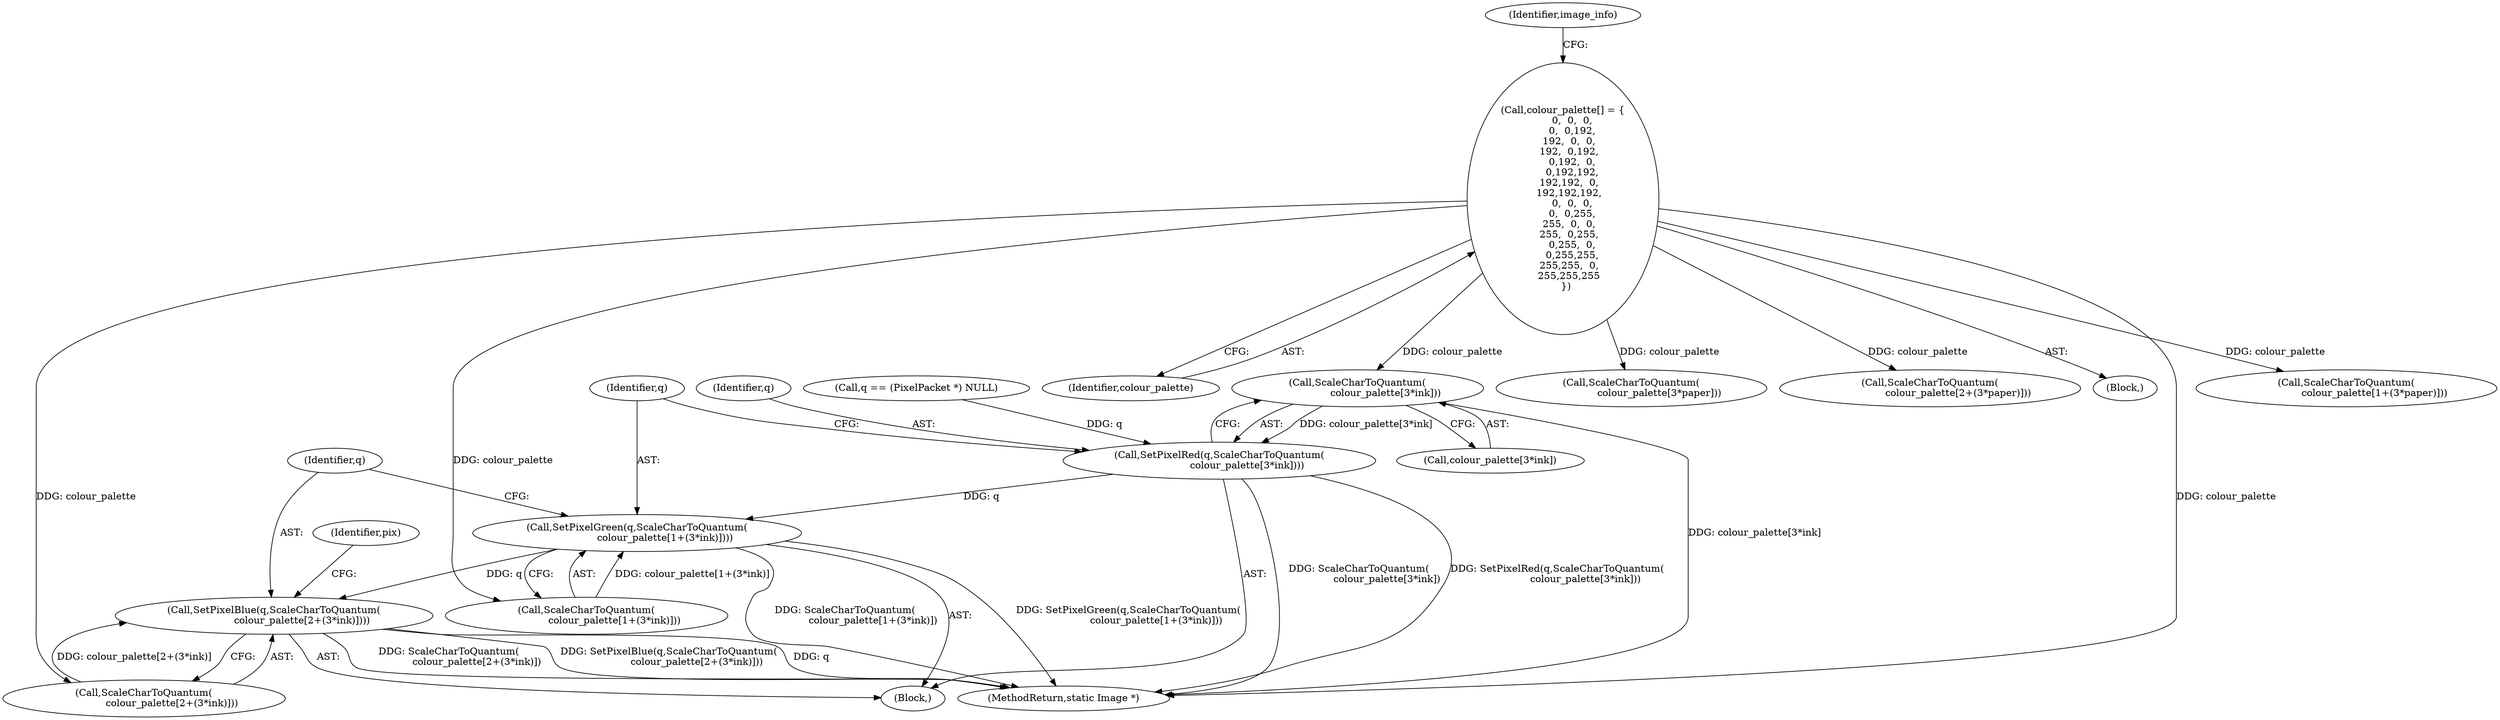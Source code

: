 digraph "0_ImageMagick_f6e9d0d9955e85bdd7540b251cd50d598dacc5e6_54@array" {
"1000497" [label="(Call,ScaleCharToQuantum(\n                  colour_palette[3*ink]))"];
"1000125" [label="(Call,colour_palette[] = {\n      0,  0,  0,\n      0,  0,192,\n    192,  0,  0,\n    192,  0,192,\n      0,192,  0,\n      0,192,192,\n    192,192,  0,\n    192,192,192,\n      0,  0,  0,\n      0,  0,255,\n    255,  0,  0,\n    255,  0,255,\n      0,255,  0,\n      0,255,255,\n    255,255,  0,\n    255,255,255\n  })"];
"1000495" [label="(Call,SetPixelRed(q,ScaleCharToQuantum(\n                  colour_palette[3*ink])))"];
"1000503" [label="(Call,SetPixelGreen(q,ScaleCharToQuantum(\n                  colour_palette[1+(3*ink)])))"];
"1000513" [label="(Call,SetPixelBlue(q,ScaleCharToQuantum(\n                  colour_palette[2+(3*ink)])))"];
"1000497" [label="(Call,ScaleCharToQuantum(\n                  colour_palette[3*ink]))"];
"1000554" [label="(Identifier,pix)"];
"1000514" [label="(Identifier,q)"];
"1000498" [label="(Call,colour_palette[3*ink])"];
"1000133" [label="(Identifier,image_info)"];
"1000126" [label="(Identifier,colour_palette)"];
"1000505" [label="(Call,ScaleCharToQuantum(\n                  colour_palette[1+(3*ink)]))"];
"1000495" [label="(Call,SetPixelRed(q,ScaleCharToQuantum(\n                  colour_palette[3*ink])))"];
"1000484" [label="(Call,q == (PixelPacket *) NULL)"];
"1000503" [label="(Call,SetPixelGreen(q,ScaleCharToQuantum(\n                  colour_palette[1+(3*ink)])))"];
"1000515" [label="(Call,ScaleCharToQuantum(\n                  colour_palette[2+(3*ink)]))"];
"1000504" [label="(Identifier,q)"];
"1000125" [label="(Call,colour_palette[] = {\n      0,  0,  0,\n      0,  0,192,\n    192,  0,  0,\n    192,  0,192,\n      0,192,  0,\n      0,192,192,\n    192,192,  0,\n    192,192,192,\n      0,  0,  0,\n      0,  0,255,\n    255,  0,  0,\n    255,  0,255,\n      0,255,  0,\n      0,255,255,\n    255,255,  0,\n    255,255,255\n  })"];
"1000527" [label="(Call,ScaleCharToQuantum(\n                  colour_palette[3*paper]))"];
"1000513" [label="(Call,SetPixelBlue(q,ScaleCharToQuantum(\n                  colour_palette[2+(3*ink)])))"];
"1000545" [label="(Call,ScaleCharToQuantum(\n                  colour_palette[2+(3*paper)]))"];
"1000104" [label="(Block,)"];
"1000562" [label="(MethodReturn,static Image *)"];
"1000494" [label="(Block,)"];
"1000496" [label="(Identifier,q)"];
"1000535" [label="(Call,ScaleCharToQuantum(\n                  colour_palette[1+(3*paper)]))"];
"1000497" -> "1000495"  [label="AST: "];
"1000497" -> "1000498"  [label="CFG: "];
"1000498" -> "1000497"  [label="AST: "];
"1000495" -> "1000497"  [label="CFG: "];
"1000497" -> "1000562"  [label="DDG: colour_palette[3*ink]"];
"1000497" -> "1000495"  [label="DDG: colour_palette[3*ink]"];
"1000125" -> "1000497"  [label="DDG: colour_palette"];
"1000125" -> "1000104"  [label="AST: "];
"1000125" -> "1000126"  [label="CFG: "];
"1000126" -> "1000125"  [label="AST: "];
"1000133" -> "1000125"  [label="CFG: "];
"1000125" -> "1000562"  [label="DDG: colour_palette"];
"1000125" -> "1000505"  [label="DDG: colour_palette"];
"1000125" -> "1000515"  [label="DDG: colour_palette"];
"1000125" -> "1000527"  [label="DDG: colour_palette"];
"1000125" -> "1000535"  [label="DDG: colour_palette"];
"1000125" -> "1000545"  [label="DDG: colour_palette"];
"1000495" -> "1000494"  [label="AST: "];
"1000496" -> "1000495"  [label="AST: "];
"1000504" -> "1000495"  [label="CFG: "];
"1000495" -> "1000562"  [label="DDG: ScaleCharToQuantum(\n                  colour_palette[3*ink])"];
"1000495" -> "1000562"  [label="DDG: SetPixelRed(q,ScaleCharToQuantum(\n                  colour_palette[3*ink]))"];
"1000484" -> "1000495"  [label="DDG: q"];
"1000495" -> "1000503"  [label="DDG: q"];
"1000503" -> "1000494"  [label="AST: "];
"1000503" -> "1000505"  [label="CFG: "];
"1000504" -> "1000503"  [label="AST: "];
"1000505" -> "1000503"  [label="AST: "];
"1000514" -> "1000503"  [label="CFG: "];
"1000503" -> "1000562"  [label="DDG: SetPixelGreen(q,ScaleCharToQuantum(\n                  colour_palette[1+(3*ink)]))"];
"1000503" -> "1000562"  [label="DDG: ScaleCharToQuantum(\n                  colour_palette[1+(3*ink)])"];
"1000505" -> "1000503"  [label="DDG: colour_palette[1+(3*ink)]"];
"1000503" -> "1000513"  [label="DDG: q"];
"1000513" -> "1000494"  [label="AST: "];
"1000513" -> "1000515"  [label="CFG: "];
"1000514" -> "1000513"  [label="AST: "];
"1000515" -> "1000513"  [label="AST: "];
"1000554" -> "1000513"  [label="CFG: "];
"1000513" -> "1000562"  [label="DDG: SetPixelBlue(q,ScaleCharToQuantum(\n                  colour_palette[2+(3*ink)]))"];
"1000513" -> "1000562"  [label="DDG: q"];
"1000513" -> "1000562"  [label="DDG: ScaleCharToQuantum(\n                  colour_palette[2+(3*ink)])"];
"1000515" -> "1000513"  [label="DDG: colour_palette[2+(3*ink)]"];
}
